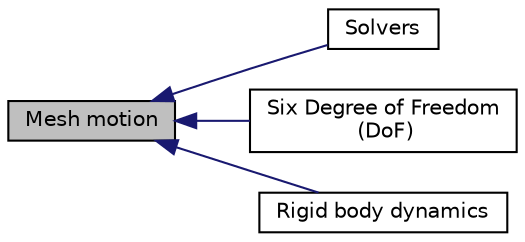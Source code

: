 digraph "Mesh motion"
{
  bgcolor="transparent";
  edge [fontname="Helvetica",fontsize="10",labelfontname="Helvetica",labelfontsize="10"];
  node [fontname="Helvetica",fontsize="10",shape=record];
  rankdir=LR;
  Node1 [label="Solvers",height=0.2,width=0.4,color="black",URL="$group__grpMeshMotionSolvers.html"];
  Node3 [label="Six Degree of Freedom\l (DoF)",height=0.2,width=0.4,color="black",URL="$group__grpSixDoFRigidBody.html"];
  Node0 [label="Mesh motion",height=0.2,width=0.4,color="black", fillcolor="grey75", style="filled" fontcolor="black"];
  Node2 [label="Rigid body dynamics",height=0.2,width=0.4,color="black",URL="$group__grpRigidBodyDynamics.html"];
  Node0->Node1 [shape=plaintext, color="midnightblue", dir="back", style="solid"];
  Node0->Node2 [shape=plaintext, color="midnightblue", dir="back", style="solid"];
  Node0->Node3 [shape=plaintext, color="midnightblue", dir="back", style="solid"];
}
